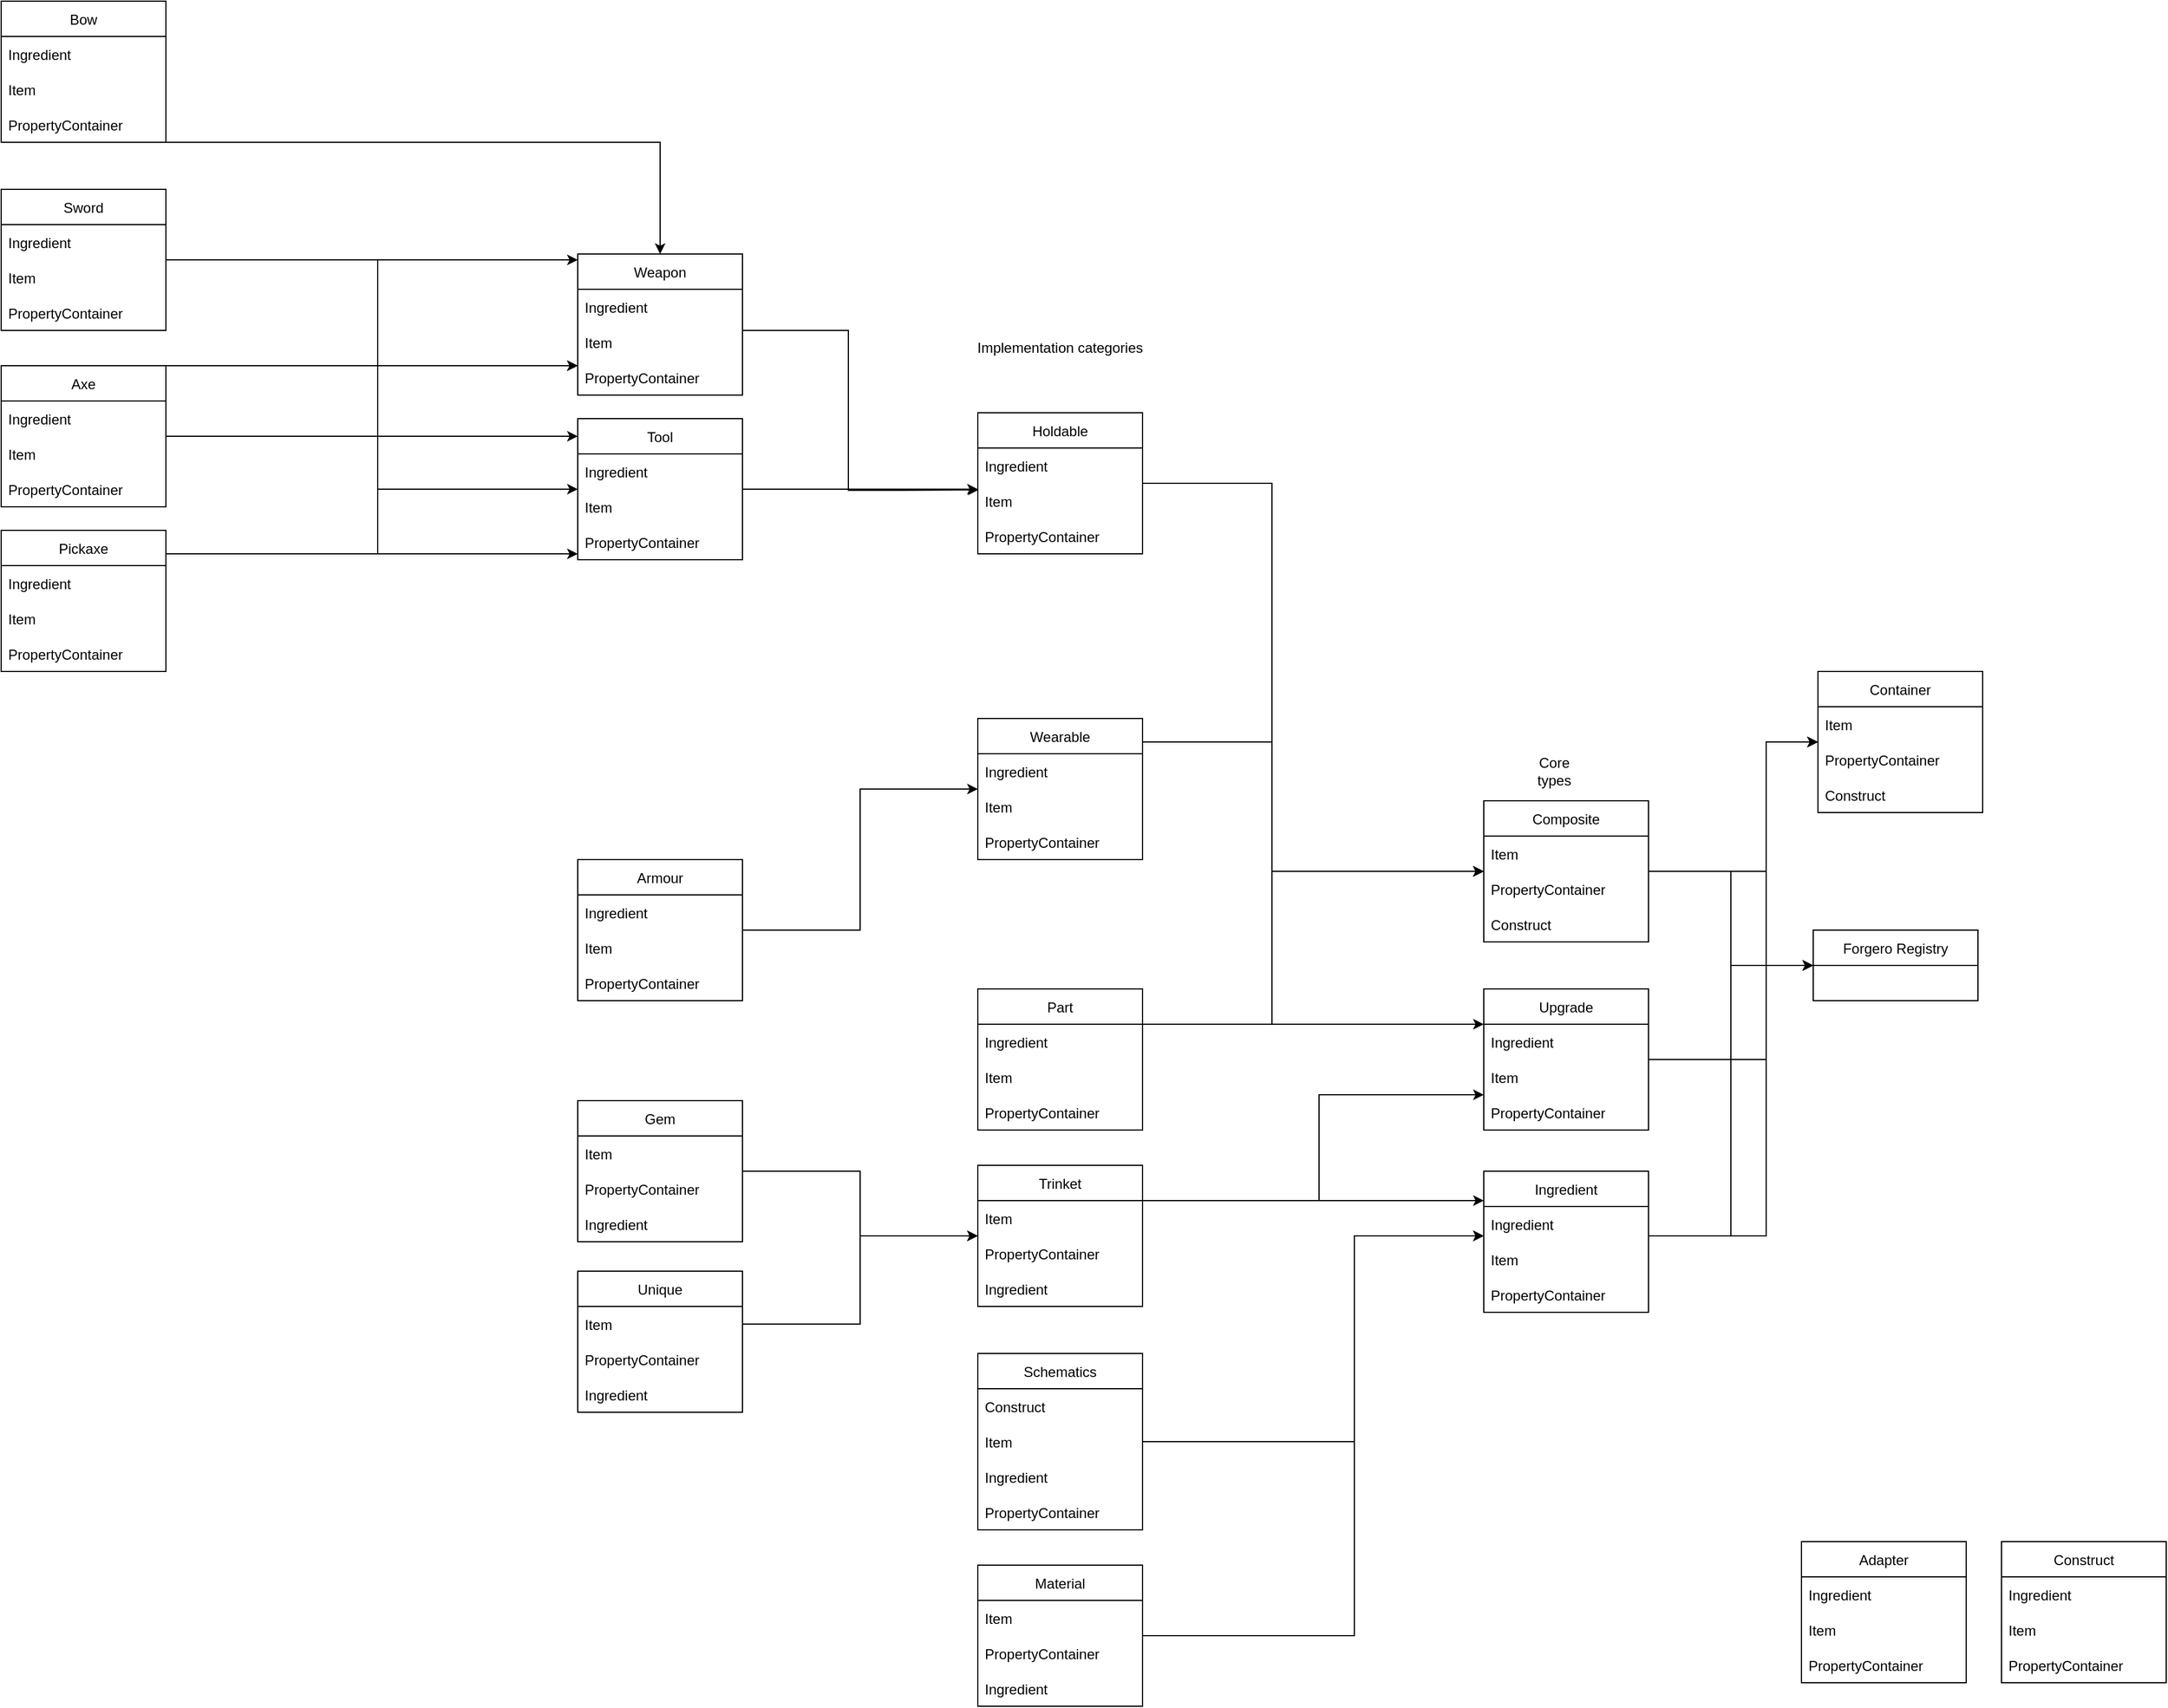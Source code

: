 <mxfile version="20.1.1" type="github">
  <diagram id="2mPX8l47d6hNkeJ0RFZP" name="Page-1">
    <mxGraphModel dx="4498" dy="2745" grid="1" gridSize="10" guides="1" tooltips="1" connect="1" arrows="1" fold="1" page="1" pageScale="1" pageWidth="827" pageHeight="1169" math="0" shadow="0">
      <root>
        <mxCell id="0" />
        <mxCell id="1" parent="0" />
        <mxCell id="HSVkpMsHJG1qh-er9L2Z-1" value="Forgero Registry" style="swimlane;fontStyle=0;childLayout=stackLayout;horizontal=1;startSize=30;horizontalStack=0;resizeParent=1;resizeParentMax=0;resizeLast=0;collapsible=1;marginBottom=0;" parent="1" vertex="1">
          <mxGeometry x="340" y="320" width="140" height="60" as="geometry" />
        </mxCell>
        <mxCell id="HSVkpMsHJG1qh-er9L2Z-4" value=" " style="text;strokeColor=none;fillColor=none;align=left;verticalAlign=middle;spacingLeft=4;spacingRight=4;overflow=hidden;points=[[0,0.5],[1,0.5]];portConstraint=eastwest;rotatable=0;" parent="HSVkpMsHJG1qh-er9L2Z-1" vertex="1">
          <mxGeometry y="30" width="140" height="30" as="geometry" />
        </mxCell>
        <mxCell id="HSVkpMsHJG1qh-er9L2Z-66" style="edgeStyle=orthogonalEdgeStyle;rounded=0;orthogonalLoop=1;jettySize=auto;html=1;" parent="1" source="HSVkpMsHJG1qh-er9L2Z-6" target="HSVkpMsHJG1qh-er9L2Z-31" edge="1">
          <mxGeometry relative="1" as="geometry">
            <Array as="points">
              <mxPoint x="-50" y="755" />
              <mxPoint x="-50" y="580" />
            </Array>
          </mxGeometry>
        </mxCell>
        <mxCell id="HSVkpMsHJG1qh-er9L2Z-6" value="Schematics" style="swimlane;fontStyle=0;childLayout=stackLayout;horizontal=1;startSize=30;horizontalStack=0;resizeParent=1;resizeParentMax=0;resizeLast=0;collapsible=1;marginBottom=0;" parent="1" vertex="1">
          <mxGeometry x="-370" y="680" width="140" height="150" as="geometry" />
        </mxCell>
        <mxCell id="HSVkpMsHJG1qh-er9L2Z-8" value="Construct" style="text;strokeColor=none;fillColor=none;align=left;verticalAlign=middle;spacingLeft=4;spacingRight=4;overflow=hidden;points=[[0,0.5],[1,0.5]];portConstraint=eastwest;rotatable=0;" parent="HSVkpMsHJG1qh-er9L2Z-6" vertex="1">
          <mxGeometry y="30" width="140" height="30" as="geometry" />
        </mxCell>
        <mxCell id="HSVkpMsHJG1qh-er9L2Z-9" value="Item" style="text;strokeColor=none;fillColor=none;align=left;verticalAlign=middle;spacingLeft=4;spacingRight=4;overflow=hidden;points=[[0,0.5],[1,0.5]];portConstraint=eastwest;rotatable=0;" parent="HSVkpMsHJG1qh-er9L2Z-6" vertex="1">
          <mxGeometry y="60" width="140" height="30" as="geometry" />
        </mxCell>
        <mxCell id="HSVkpMsHJG1qh-er9L2Z-7" value="Ingredient" style="text;strokeColor=none;fillColor=none;align=left;verticalAlign=middle;spacingLeft=4;spacingRight=4;overflow=hidden;points=[[0,0.5],[1,0.5]];portConstraint=eastwest;rotatable=0;" parent="HSVkpMsHJG1qh-er9L2Z-6" vertex="1">
          <mxGeometry y="90" width="140" height="30" as="geometry" />
        </mxCell>
        <mxCell id="HSVkpMsHJG1qh-er9L2Z-16" value="PropertyContainer" style="text;strokeColor=none;fillColor=none;align=left;verticalAlign=middle;spacingLeft=4;spacingRight=4;overflow=hidden;points=[[0,0.5],[1,0.5]];portConstraint=eastwest;rotatable=0;" parent="HSVkpMsHJG1qh-er9L2Z-6" vertex="1">
          <mxGeometry y="120" width="140" height="30" as="geometry" />
        </mxCell>
        <mxCell id="HSVkpMsHJG1qh-er9L2Z-62" style="edgeStyle=orthogonalEdgeStyle;rounded=0;orthogonalLoop=1;jettySize=auto;html=1;" parent="1" source="HSVkpMsHJG1qh-er9L2Z-10" target="HSVkpMsHJG1qh-er9L2Z-18" edge="1">
          <mxGeometry relative="1" as="geometry">
            <Array as="points">
              <mxPoint x="-120" y="400" />
              <mxPoint x="-120" y="270" />
            </Array>
          </mxGeometry>
        </mxCell>
        <mxCell id="HSVkpMsHJG1qh-er9L2Z-63" style="edgeStyle=orthogonalEdgeStyle;rounded=0;orthogonalLoop=1;jettySize=auto;html=1;" parent="1" source="HSVkpMsHJG1qh-er9L2Z-10" target="HSVkpMsHJG1qh-er9L2Z-27" edge="1">
          <mxGeometry relative="1" as="geometry">
            <Array as="points">
              <mxPoint x="-80" y="400" />
              <mxPoint x="-80" y="400" />
            </Array>
          </mxGeometry>
        </mxCell>
        <mxCell id="HSVkpMsHJG1qh-er9L2Z-10" value="Part" style="swimlane;fontStyle=0;childLayout=stackLayout;horizontal=1;startSize=30;horizontalStack=0;resizeParent=1;resizeParentMax=0;resizeLast=0;collapsible=1;marginBottom=0;" parent="1" vertex="1">
          <mxGeometry x="-370" y="370" width="140" height="120" as="geometry" />
        </mxCell>
        <mxCell id="HSVkpMsHJG1qh-er9L2Z-11" value="Ingredient" style="text;strokeColor=none;fillColor=none;align=left;verticalAlign=middle;spacingLeft=4;spacingRight=4;overflow=hidden;points=[[0,0.5],[1,0.5]];portConstraint=eastwest;rotatable=0;" parent="HSVkpMsHJG1qh-er9L2Z-10" vertex="1">
          <mxGeometry y="30" width="140" height="30" as="geometry" />
        </mxCell>
        <mxCell id="HSVkpMsHJG1qh-er9L2Z-13" value="Item" style="text;strokeColor=none;fillColor=none;align=left;verticalAlign=middle;spacingLeft=4;spacingRight=4;overflow=hidden;points=[[0,0.5],[1,0.5]];portConstraint=eastwest;rotatable=0;" parent="HSVkpMsHJG1qh-er9L2Z-10" vertex="1">
          <mxGeometry y="60" width="140" height="30" as="geometry" />
        </mxCell>
        <mxCell id="HSVkpMsHJG1qh-er9L2Z-17" value="PropertyContainer" style="text;strokeColor=none;fillColor=none;align=left;verticalAlign=middle;spacingLeft=4;spacingRight=4;overflow=hidden;points=[[0,0.5],[1,0.5]];portConstraint=eastwest;rotatable=0;" parent="HSVkpMsHJG1qh-er9L2Z-10" vertex="1">
          <mxGeometry y="90" width="140" height="30" as="geometry" />
        </mxCell>
        <mxCell id="HSVkpMsHJG1qh-er9L2Z-69" style="edgeStyle=orthogonalEdgeStyle;rounded=0;orthogonalLoop=1;jettySize=auto;html=1;" parent="1" source="HSVkpMsHJG1qh-er9L2Z-18" target="HSVkpMsHJG1qh-er9L2Z-1" edge="1">
          <mxGeometry relative="1" as="geometry" />
        </mxCell>
        <mxCell id="Z-13ZegetFom1G6xgaz--10" style="edgeStyle=orthogonalEdgeStyle;rounded=0;orthogonalLoop=1;jettySize=auto;html=1;" edge="1" parent="1" source="HSVkpMsHJG1qh-er9L2Z-18" target="Z-13ZegetFom1G6xgaz--1">
          <mxGeometry relative="1" as="geometry">
            <Array as="points">
              <mxPoint x="300" y="270" />
              <mxPoint x="300" y="160" />
            </Array>
          </mxGeometry>
        </mxCell>
        <mxCell id="HSVkpMsHJG1qh-er9L2Z-18" value="Composite" style="swimlane;fontStyle=0;childLayout=stackLayout;horizontal=1;startSize=30;horizontalStack=0;resizeParent=1;resizeParentMax=0;resizeLast=0;collapsible=1;marginBottom=0;" parent="1" vertex="1">
          <mxGeometry x="60" y="210" width="140" height="120" as="geometry" />
        </mxCell>
        <mxCell id="HSVkpMsHJG1qh-er9L2Z-20" value="Item" style="text;strokeColor=none;fillColor=none;align=left;verticalAlign=middle;spacingLeft=4;spacingRight=4;overflow=hidden;points=[[0,0.5],[1,0.5]];portConstraint=eastwest;rotatable=0;" parent="HSVkpMsHJG1qh-er9L2Z-18" vertex="1">
          <mxGeometry y="30" width="140" height="30" as="geometry" />
        </mxCell>
        <mxCell id="HSVkpMsHJG1qh-er9L2Z-21" value="PropertyContainer" style="text;strokeColor=none;fillColor=none;align=left;verticalAlign=middle;spacingLeft=4;spacingRight=4;overflow=hidden;points=[[0,0.5],[1,0.5]];portConstraint=eastwest;rotatable=0;" parent="HSVkpMsHJG1qh-er9L2Z-18" vertex="1">
          <mxGeometry y="60" width="140" height="30" as="geometry" />
        </mxCell>
        <mxCell id="HSVkpMsHJG1qh-er9L2Z-22" value="Construct" style="text;strokeColor=none;fillColor=none;align=left;verticalAlign=middle;spacingLeft=4;spacingRight=4;overflow=hidden;points=[[0,0.5],[1,0.5]];portConstraint=eastwest;rotatable=0;" parent="HSVkpMsHJG1qh-er9L2Z-18" vertex="1">
          <mxGeometry y="90" width="140" height="30" as="geometry" />
        </mxCell>
        <mxCell id="HSVkpMsHJG1qh-er9L2Z-67" style="edgeStyle=orthogonalEdgeStyle;rounded=0;orthogonalLoop=1;jettySize=auto;html=1;" parent="1" source="HSVkpMsHJG1qh-er9L2Z-23" target="HSVkpMsHJG1qh-er9L2Z-31" edge="1">
          <mxGeometry relative="1" as="geometry">
            <Array as="points">
              <mxPoint x="-50" y="920" />
              <mxPoint x="-50" y="580" />
            </Array>
          </mxGeometry>
        </mxCell>
        <mxCell id="HSVkpMsHJG1qh-er9L2Z-23" value="Material" style="swimlane;fontStyle=0;childLayout=stackLayout;horizontal=1;startSize=30;horizontalStack=0;resizeParent=1;resizeParentMax=0;resizeLast=0;collapsible=1;marginBottom=0;" parent="1" vertex="1">
          <mxGeometry x="-370" y="860" width="140" height="120" as="geometry" />
        </mxCell>
        <mxCell id="HSVkpMsHJG1qh-er9L2Z-24" value="Item" style="text;strokeColor=none;fillColor=none;align=left;verticalAlign=middle;spacingLeft=4;spacingRight=4;overflow=hidden;points=[[0,0.5],[1,0.5]];portConstraint=eastwest;rotatable=0;" parent="HSVkpMsHJG1qh-er9L2Z-23" vertex="1">
          <mxGeometry y="30" width="140" height="30" as="geometry" />
        </mxCell>
        <mxCell id="HSVkpMsHJG1qh-er9L2Z-25" value="PropertyContainer" style="text;strokeColor=none;fillColor=none;align=left;verticalAlign=middle;spacingLeft=4;spacingRight=4;overflow=hidden;points=[[0,0.5],[1,0.5]];portConstraint=eastwest;rotatable=0;" parent="HSVkpMsHJG1qh-er9L2Z-23" vertex="1">
          <mxGeometry y="60" width="140" height="30" as="geometry" />
        </mxCell>
        <mxCell id="HSVkpMsHJG1qh-er9L2Z-26" value="Ingredient" style="text;strokeColor=none;fillColor=none;align=left;verticalAlign=middle;spacingLeft=4;spacingRight=4;overflow=hidden;points=[[0,0.5],[1,0.5]];portConstraint=eastwest;rotatable=0;" parent="HSVkpMsHJG1qh-er9L2Z-23" vertex="1">
          <mxGeometry y="90" width="140" height="30" as="geometry" />
        </mxCell>
        <mxCell id="HSVkpMsHJG1qh-er9L2Z-70" style="edgeStyle=orthogonalEdgeStyle;rounded=0;orthogonalLoop=1;jettySize=auto;html=1;" parent="1" source="HSVkpMsHJG1qh-er9L2Z-27" target="HSVkpMsHJG1qh-er9L2Z-1" edge="1">
          <mxGeometry relative="1" as="geometry" />
        </mxCell>
        <mxCell id="Z-13ZegetFom1G6xgaz--9" style="edgeStyle=orthogonalEdgeStyle;rounded=0;orthogonalLoop=1;jettySize=auto;html=1;" edge="1" parent="1" source="HSVkpMsHJG1qh-er9L2Z-27" target="Z-13ZegetFom1G6xgaz--1">
          <mxGeometry relative="1" as="geometry">
            <Array as="points">
              <mxPoint x="300" y="430" />
              <mxPoint x="300" y="160" />
            </Array>
          </mxGeometry>
        </mxCell>
        <mxCell id="HSVkpMsHJG1qh-er9L2Z-27" value="Upgrade" style="swimlane;fontStyle=0;childLayout=stackLayout;horizontal=1;startSize=30;horizontalStack=0;resizeParent=1;resizeParentMax=0;resizeLast=0;collapsible=1;marginBottom=0;" parent="1" vertex="1">
          <mxGeometry x="60" y="370" width="140" height="120" as="geometry" />
        </mxCell>
        <mxCell id="HSVkpMsHJG1qh-er9L2Z-28" value="Ingredient" style="text;strokeColor=none;fillColor=none;align=left;verticalAlign=middle;spacingLeft=4;spacingRight=4;overflow=hidden;points=[[0,0.5],[1,0.5]];portConstraint=eastwest;rotatable=0;" parent="HSVkpMsHJG1qh-er9L2Z-27" vertex="1">
          <mxGeometry y="30" width="140" height="30" as="geometry" />
        </mxCell>
        <mxCell id="HSVkpMsHJG1qh-er9L2Z-29" value="Item" style="text;strokeColor=none;fillColor=none;align=left;verticalAlign=middle;spacingLeft=4;spacingRight=4;overflow=hidden;points=[[0,0.5],[1,0.5]];portConstraint=eastwest;rotatable=0;" parent="HSVkpMsHJG1qh-er9L2Z-27" vertex="1">
          <mxGeometry y="60" width="140" height="30" as="geometry" />
        </mxCell>
        <mxCell id="HSVkpMsHJG1qh-er9L2Z-30" value="PropertyContainer" style="text;strokeColor=none;fillColor=none;align=left;verticalAlign=middle;spacingLeft=4;spacingRight=4;overflow=hidden;points=[[0,0.5],[1,0.5]];portConstraint=eastwest;rotatable=0;" parent="HSVkpMsHJG1qh-er9L2Z-27" vertex="1">
          <mxGeometry y="90" width="140" height="30" as="geometry" />
        </mxCell>
        <mxCell id="HSVkpMsHJG1qh-er9L2Z-71" style="edgeStyle=orthogonalEdgeStyle;rounded=0;orthogonalLoop=1;jettySize=auto;html=1;" parent="1" source="HSVkpMsHJG1qh-er9L2Z-31" target="HSVkpMsHJG1qh-er9L2Z-1" edge="1">
          <mxGeometry relative="1" as="geometry">
            <Array as="points">
              <mxPoint x="270" y="580" />
              <mxPoint x="270" y="350" />
            </Array>
          </mxGeometry>
        </mxCell>
        <mxCell id="Z-13ZegetFom1G6xgaz--11" style="edgeStyle=orthogonalEdgeStyle;rounded=0;orthogonalLoop=1;jettySize=auto;html=1;" edge="1" parent="1" source="HSVkpMsHJG1qh-er9L2Z-31" target="Z-13ZegetFom1G6xgaz--1">
          <mxGeometry relative="1" as="geometry">
            <Array as="points">
              <mxPoint x="300" y="580" />
              <mxPoint x="300" y="160" />
            </Array>
          </mxGeometry>
        </mxCell>
        <mxCell id="HSVkpMsHJG1qh-er9L2Z-31" value="Ingredient" style="swimlane;fontStyle=0;childLayout=stackLayout;horizontal=1;startSize=30;horizontalStack=0;resizeParent=1;resizeParentMax=0;resizeLast=0;collapsible=1;marginBottom=0;" parent="1" vertex="1">
          <mxGeometry x="60" y="525" width="140" height="120" as="geometry" />
        </mxCell>
        <mxCell id="HSVkpMsHJG1qh-er9L2Z-32" value="Ingredient" style="text;strokeColor=none;fillColor=none;align=left;verticalAlign=middle;spacingLeft=4;spacingRight=4;overflow=hidden;points=[[0,0.5],[1,0.5]];portConstraint=eastwest;rotatable=0;" parent="HSVkpMsHJG1qh-er9L2Z-31" vertex="1">
          <mxGeometry y="30" width="140" height="30" as="geometry" />
        </mxCell>
        <mxCell id="HSVkpMsHJG1qh-er9L2Z-33" value="Item" style="text;strokeColor=none;fillColor=none;align=left;verticalAlign=middle;spacingLeft=4;spacingRight=4;overflow=hidden;points=[[0,0.5],[1,0.5]];portConstraint=eastwest;rotatable=0;" parent="HSVkpMsHJG1qh-er9L2Z-31" vertex="1">
          <mxGeometry y="60" width="140" height="30" as="geometry" />
        </mxCell>
        <mxCell id="HSVkpMsHJG1qh-er9L2Z-34" value="PropertyContainer" style="text;strokeColor=none;fillColor=none;align=left;verticalAlign=middle;spacingLeft=4;spacingRight=4;overflow=hidden;points=[[0,0.5],[1,0.5]];portConstraint=eastwest;rotatable=0;" parent="HSVkpMsHJG1qh-er9L2Z-31" vertex="1">
          <mxGeometry y="90" width="140" height="30" as="geometry" />
        </mxCell>
        <mxCell id="HSVkpMsHJG1qh-er9L2Z-64" style="edgeStyle=orthogonalEdgeStyle;rounded=0;orthogonalLoop=1;jettySize=auto;html=1;" parent="1" source="HSVkpMsHJG1qh-er9L2Z-35" target="HSVkpMsHJG1qh-er9L2Z-27" edge="1">
          <mxGeometry relative="1" as="geometry">
            <Array as="points">
              <mxPoint x="-80" y="550" />
              <mxPoint x="-80" y="460" />
            </Array>
          </mxGeometry>
        </mxCell>
        <mxCell id="HSVkpMsHJG1qh-er9L2Z-35" value="Trinket" style="swimlane;fontStyle=0;childLayout=stackLayout;horizontal=1;startSize=30;horizontalStack=0;resizeParent=1;resizeParentMax=0;resizeLast=0;collapsible=1;marginBottom=0;" parent="1" vertex="1">
          <mxGeometry x="-370" y="520" width="140" height="120" as="geometry" />
        </mxCell>
        <mxCell id="HSVkpMsHJG1qh-er9L2Z-36" value="Item" style="text;strokeColor=none;fillColor=none;align=left;verticalAlign=middle;spacingLeft=4;spacingRight=4;overflow=hidden;points=[[0,0.5],[1,0.5]];portConstraint=eastwest;rotatable=0;" parent="HSVkpMsHJG1qh-er9L2Z-35" vertex="1">
          <mxGeometry y="30" width="140" height="30" as="geometry" />
        </mxCell>
        <mxCell id="HSVkpMsHJG1qh-er9L2Z-37" value="PropertyContainer" style="text;strokeColor=none;fillColor=none;align=left;verticalAlign=middle;spacingLeft=4;spacingRight=4;overflow=hidden;points=[[0,0.5],[1,0.5]];portConstraint=eastwest;rotatable=0;" parent="HSVkpMsHJG1qh-er9L2Z-35" vertex="1">
          <mxGeometry y="60" width="140" height="30" as="geometry" />
        </mxCell>
        <mxCell id="HSVkpMsHJG1qh-er9L2Z-38" value="Ingredient" style="text;strokeColor=none;fillColor=none;align=left;verticalAlign=middle;spacingLeft=4;spacingRight=4;overflow=hidden;points=[[0,0.5],[1,0.5]];portConstraint=eastwest;rotatable=0;" parent="HSVkpMsHJG1qh-er9L2Z-35" vertex="1">
          <mxGeometry y="90" width="140" height="30" as="geometry" />
        </mxCell>
        <mxCell id="HSVkpMsHJG1qh-er9L2Z-68" style="edgeStyle=orthogonalEdgeStyle;rounded=0;orthogonalLoop=1;jettySize=auto;html=1;" parent="1" source="HSVkpMsHJG1qh-er9L2Z-39" target="HSVkpMsHJG1qh-er9L2Z-35" edge="1">
          <mxGeometry relative="1" as="geometry" />
        </mxCell>
        <mxCell id="HSVkpMsHJG1qh-er9L2Z-39" value="Gem" style="swimlane;fontStyle=0;childLayout=stackLayout;horizontal=1;startSize=30;horizontalStack=0;resizeParent=1;resizeParentMax=0;resizeLast=0;collapsible=1;marginBottom=0;" parent="1" vertex="1">
          <mxGeometry x="-710" y="465" width="140" height="120" as="geometry" />
        </mxCell>
        <mxCell id="HSVkpMsHJG1qh-er9L2Z-40" value="Item" style="text;strokeColor=none;fillColor=none;align=left;verticalAlign=middle;spacingLeft=4;spacingRight=4;overflow=hidden;points=[[0,0.5],[1,0.5]];portConstraint=eastwest;rotatable=0;" parent="HSVkpMsHJG1qh-er9L2Z-39" vertex="1">
          <mxGeometry y="30" width="140" height="30" as="geometry" />
        </mxCell>
        <mxCell id="HSVkpMsHJG1qh-er9L2Z-41" value="PropertyContainer" style="text;strokeColor=none;fillColor=none;align=left;verticalAlign=middle;spacingLeft=4;spacingRight=4;overflow=hidden;points=[[0,0.5],[1,0.5]];portConstraint=eastwest;rotatable=0;" parent="HSVkpMsHJG1qh-er9L2Z-39" vertex="1">
          <mxGeometry y="60" width="140" height="30" as="geometry" />
        </mxCell>
        <mxCell id="HSVkpMsHJG1qh-er9L2Z-42" value="Ingredient" style="text;strokeColor=none;fillColor=none;align=left;verticalAlign=middle;spacingLeft=4;spacingRight=4;overflow=hidden;points=[[0,0.5],[1,0.5]];portConstraint=eastwest;rotatable=0;" parent="HSVkpMsHJG1qh-er9L2Z-39" vertex="1">
          <mxGeometry y="90" width="140" height="30" as="geometry" />
        </mxCell>
        <mxCell id="Z-13ZegetFom1G6xgaz--22" style="edgeStyle=orthogonalEdgeStyle;rounded=0;orthogonalLoop=1;jettySize=auto;html=1;entryX=0.005;entryY=0.186;entryDx=0;entryDy=0;entryPerimeter=0;" edge="1" parent="1" source="HSVkpMsHJG1qh-er9L2Z-43" target="Z-13ZegetFom1G6xgaz--18">
          <mxGeometry relative="1" as="geometry">
            <Array as="points">
              <mxPoint x="-480" y="-190" />
              <mxPoint x="-480" y="-54" />
              <mxPoint x="-450" y="-54" />
            </Array>
          </mxGeometry>
        </mxCell>
        <mxCell id="HSVkpMsHJG1qh-er9L2Z-43" value="Weapon" style="swimlane;fontStyle=0;childLayout=stackLayout;horizontal=1;startSize=30;horizontalStack=0;resizeParent=1;resizeParentMax=0;resizeLast=0;collapsible=1;marginBottom=0;" parent="1" vertex="1">
          <mxGeometry x="-710" y="-255" width="140" height="120" as="geometry" />
        </mxCell>
        <mxCell id="HSVkpMsHJG1qh-er9L2Z-44" value="Ingredient" style="text;strokeColor=none;fillColor=none;align=left;verticalAlign=middle;spacingLeft=4;spacingRight=4;overflow=hidden;points=[[0,0.5],[1,0.5]];portConstraint=eastwest;rotatable=0;" parent="HSVkpMsHJG1qh-er9L2Z-43" vertex="1">
          <mxGeometry y="30" width="140" height="30" as="geometry" />
        </mxCell>
        <mxCell id="HSVkpMsHJG1qh-er9L2Z-45" value="Item" style="text;strokeColor=none;fillColor=none;align=left;verticalAlign=middle;spacingLeft=4;spacingRight=4;overflow=hidden;points=[[0,0.5],[1,0.5]];portConstraint=eastwest;rotatable=0;" parent="HSVkpMsHJG1qh-er9L2Z-43" vertex="1">
          <mxGeometry y="60" width="140" height="30" as="geometry" />
        </mxCell>
        <mxCell id="HSVkpMsHJG1qh-er9L2Z-46" value="PropertyContainer" style="text;strokeColor=none;fillColor=none;align=left;verticalAlign=middle;spacingLeft=4;spacingRight=4;overflow=hidden;points=[[0,0.5],[1,0.5]];portConstraint=eastwest;rotatable=0;" parent="HSVkpMsHJG1qh-er9L2Z-43" vertex="1">
          <mxGeometry y="90" width="140" height="30" as="geometry" />
        </mxCell>
        <mxCell id="Z-13ZegetFom1G6xgaz--21" style="edgeStyle=orthogonalEdgeStyle;rounded=0;orthogonalLoop=1;jettySize=auto;html=1;" edge="1" parent="1" source="HSVkpMsHJG1qh-er9L2Z-47" target="Z-13ZegetFom1G6xgaz--16">
          <mxGeometry relative="1" as="geometry">
            <Array as="points">
              <mxPoint x="-410" y="-55" />
              <mxPoint x="-410" y="-55" />
            </Array>
          </mxGeometry>
        </mxCell>
        <mxCell id="HSVkpMsHJG1qh-er9L2Z-47" value="Tool" style="swimlane;fontStyle=0;childLayout=stackLayout;horizontal=1;startSize=30;horizontalStack=0;resizeParent=1;resizeParentMax=0;resizeLast=0;collapsible=1;marginBottom=0;" parent="1" vertex="1">
          <mxGeometry x="-710" y="-115" width="140" height="120" as="geometry" />
        </mxCell>
        <mxCell id="HSVkpMsHJG1qh-er9L2Z-48" value="Ingredient" style="text;strokeColor=none;fillColor=none;align=left;verticalAlign=middle;spacingLeft=4;spacingRight=4;overflow=hidden;points=[[0,0.5],[1,0.5]];portConstraint=eastwest;rotatable=0;" parent="HSVkpMsHJG1qh-er9L2Z-47" vertex="1">
          <mxGeometry y="30" width="140" height="30" as="geometry" />
        </mxCell>
        <mxCell id="HSVkpMsHJG1qh-er9L2Z-49" value="Item" style="text;strokeColor=none;fillColor=none;align=left;verticalAlign=middle;spacingLeft=4;spacingRight=4;overflow=hidden;points=[[0,0.5],[1,0.5]];portConstraint=eastwest;rotatable=0;" parent="HSVkpMsHJG1qh-er9L2Z-47" vertex="1">
          <mxGeometry y="60" width="140" height="30" as="geometry" />
        </mxCell>
        <mxCell id="HSVkpMsHJG1qh-er9L2Z-50" value="PropertyContainer" style="text;strokeColor=none;fillColor=none;align=left;verticalAlign=middle;spacingLeft=4;spacingRight=4;overflow=hidden;points=[[0,0.5],[1,0.5]];portConstraint=eastwest;rotatable=0;" parent="HSVkpMsHJG1qh-er9L2Z-47" vertex="1">
          <mxGeometry y="90" width="140" height="30" as="geometry" />
        </mxCell>
        <mxCell id="HSVkpMsHJG1qh-er9L2Z-60" style="edgeStyle=orthogonalEdgeStyle;rounded=0;orthogonalLoop=1;jettySize=auto;html=1;" parent="1" source="HSVkpMsHJG1qh-er9L2Z-51" target="HSVkpMsHJG1qh-er9L2Z-18" edge="1">
          <mxGeometry relative="1" as="geometry">
            <Array as="points">
              <mxPoint x="-120" y="160" />
              <mxPoint x="-120" y="270" />
            </Array>
          </mxGeometry>
        </mxCell>
        <mxCell id="HSVkpMsHJG1qh-er9L2Z-51" value="Wearable" style="swimlane;fontStyle=0;childLayout=stackLayout;horizontal=1;startSize=30;horizontalStack=0;resizeParent=1;resizeParentMax=0;resizeLast=0;collapsible=1;marginBottom=0;" parent="1" vertex="1">
          <mxGeometry x="-370" y="140" width="140" height="120" as="geometry" />
        </mxCell>
        <mxCell id="HSVkpMsHJG1qh-er9L2Z-52" value="Ingredient" style="text;strokeColor=none;fillColor=none;align=left;verticalAlign=middle;spacingLeft=4;spacingRight=4;overflow=hidden;points=[[0,0.5],[1,0.5]];portConstraint=eastwest;rotatable=0;" parent="HSVkpMsHJG1qh-er9L2Z-51" vertex="1">
          <mxGeometry y="30" width="140" height="30" as="geometry" />
        </mxCell>
        <mxCell id="HSVkpMsHJG1qh-er9L2Z-53" value="Item" style="text;strokeColor=none;fillColor=none;align=left;verticalAlign=middle;spacingLeft=4;spacingRight=4;overflow=hidden;points=[[0,0.5],[1,0.5]];portConstraint=eastwest;rotatable=0;" parent="HSVkpMsHJG1qh-er9L2Z-51" vertex="1">
          <mxGeometry y="60" width="140" height="30" as="geometry" />
        </mxCell>
        <mxCell id="HSVkpMsHJG1qh-er9L2Z-54" value="PropertyContainer" style="text;strokeColor=none;fillColor=none;align=left;verticalAlign=middle;spacingLeft=4;spacingRight=4;overflow=hidden;points=[[0,0.5],[1,0.5]];portConstraint=eastwest;rotatable=0;" parent="HSVkpMsHJG1qh-er9L2Z-51" vertex="1">
          <mxGeometry y="90" width="140" height="30" as="geometry" />
        </mxCell>
        <mxCell id="HSVkpMsHJG1qh-er9L2Z-61" style="edgeStyle=orthogonalEdgeStyle;rounded=0;orthogonalLoop=1;jettySize=auto;html=1;" parent="1" source="HSVkpMsHJG1qh-er9L2Z-55" target="HSVkpMsHJG1qh-er9L2Z-51" edge="1">
          <mxGeometry relative="1" as="geometry" />
        </mxCell>
        <mxCell id="HSVkpMsHJG1qh-er9L2Z-55" value="Armour" style="swimlane;fontStyle=0;childLayout=stackLayout;horizontal=1;startSize=30;horizontalStack=0;resizeParent=1;resizeParentMax=0;resizeLast=0;collapsible=1;marginBottom=0;" parent="1" vertex="1">
          <mxGeometry x="-710" y="260" width="140" height="120" as="geometry" />
        </mxCell>
        <mxCell id="HSVkpMsHJG1qh-er9L2Z-56" value="Ingredient" style="text;strokeColor=none;fillColor=none;align=left;verticalAlign=middle;spacingLeft=4;spacingRight=4;overflow=hidden;points=[[0,0.5],[1,0.5]];portConstraint=eastwest;rotatable=0;" parent="HSVkpMsHJG1qh-er9L2Z-55" vertex="1">
          <mxGeometry y="30" width="140" height="30" as="geometry" />
        </mxCell>
        <mxCell id="HSVkpMsHJG1qh-er9L2Z-57" value="Item" style="text;strokeColor=none;fillColor=none;align=left;verticalAlign=middle;spacingLeft=4;spacingRight=4;overflow=hidden;points=[[0,0.5],[1,0.5]];portConstraint=eastwest;rotatable=0;" parent="HSVkpMsHJG1qh-er9L2Z-55" vertex="1">
          <mxGeometry y="60" width="140" height="30" as="geometry" />
        </mxCell>
        <mxCell id="HSVkpMsHJG1qh-er9L2Z-58" value="PropertyContainer" style="text;strokeColor=none;fillColor=none;align=left;verticalAlign=middle;spacingLeft=4;spacingRight=4;overflow=hidden;points=[[0,0.5],[1,0.5]];portConstraint=eastwest;rotatable=0;" parent="HSVkpMsHJG1qh-er9L2Z-55" vertex="1">
          <mxGeometry y="90" width="140" height="30" as="geometry" />
        </mxCell>
        <mxCell id="HSVkpMsHJG1qh-er9L2Z-59" value="Core types" style="text;html=1;strokeColor=none;fillColor=none;align=center;verticalAlign=middle;whiteSpace=wrap;rounded=0;" parent="1" vertex="1">
          <mxGeometry x="90" y="170" width="60" height="30" as="geometry" />
        </mxCell>
        <mxCell id="HSVkpMsHJG1qh-er9L2Z-65" style="edgeStyle=orthogonalEdgeStyle;rounded=0;orthogonalLoop=1;jettySize=auto;html=1;" parent="1" source="HSVkpMsHJG1qh-er9L2Z-37" target="HSVkpMsHJG1qh-er9L2Z-31" edge="1">
          <mxGeometry relative="1" as="geometry">
            <Array as="points">
              <mxPoint x="-230" y="550" />
            </Array>
          </mxGeometry>
        </mxCell>
        <mxCell id="HSVkpMsHJG1qh-er9L2Z-72" value="Adapter" style="swimlane;fontStyle=0;childLayout=stackLayout;horizontal=1;startSize=30;horizontalStack=0;resizeParent=1;resizeParentMax=0;resizeLast=0;collapsible=1;marginBottom=0;" parent="1" vertex="1">
          <mxGeometry x="330" y="840" width="140" height="120" as="geometry" />
        </mxCell>
        <mxCell id="HSVkpMsHJG1qh-er9L2Z-73" value="Ingredient" style="text;strokeColor=none;fillColor=none;align=left;verticalAlign=middle;spacingLeft=4;spacingRight=4;overflow=hidden;points=[[0,0.5],[1,0.5]];portConstraint=eastwest;rotatable=0;" parent="HSVkpMsHJG1qh-er9L2Z-72" vertex="1">
          <mxGeometry y="30" width="140" height="30" as="geometry" />
        </mxCell>
        <mxCell id="HSVkpMsHJG1qh-er9L2Z-74" value="Item" style="text;strokeColor=none;fillColor=none;align=left;verticalAlign=middle;spacingLeft=4;spacingRight=4;overflow=hidden;points=[[0,0.5],[1,0.5]];portConstraint=eastwest;rotatable=0;" parent="HSVkpMsHJG1qh-er9L2Z-72" vertex="1">
          <mxGeometry y="60" width="140" height="30" as="geometry" />
        </mxCell>
        <mxCell id="HSVkpMsHJG1qh-er9L2Z-75" value="PropertyContainer" style="text;strokeColor=none;fillColor=none;align=left;verticalAlign=middle;spacingLeft=4;spacingRight=4;overflow=hidden;points=[[0,0.5],[1,0.5]];portConstraint=eastwest;rotatable=0;" parent="HSVkpMsHJG1qh-er9L2Z-72" vertex="1">
          <mxGeometry y="90" width="140" height="30" as="geometry" />
        </mxCell>
        <mxCell id="HSVkpMsHJG1qh-er9L2Z-77" value="Unique" style="swimlane;fontStyle=0;childLayout=stackLayout;horizontal=1;startSize=30;horizontalStack=0;resizeParent=1;resizeParentMax=0;resizeLast=0;collapsible=1;marginBottom=0;" parent="1" vertex="1">
          <mxGeometry x="-710" y="610" width="140" height="120" as="geometry" />
        </mxCell>
        <mxCell id="HSVkpMsHJG1qh-er9L2Z-78" value="Item" style="text;strokeColor=none;fillColor=none;align=left;verticalAlign=middle;spacingLeft=4;spacingRight=4;overflow=hidden;points=[[0,0.5],[1,0.5]];portConstraint=eastwest;rotatable=0;" parent="HSVkpMsHJG1qh-er9L2Z-77" vertex="1">
          <mxGeometry y="30" width="140" height="30" as="geometry" />
        </mxCell>
        <mxCell id="HSVkpMsHJG1qh-er9L2Z-79" value="PropertyContainer" style="text;strokeColor=none;fillColor=none;align=left;verticalAlign=middle;spacingLeft=4;spacingRight=4;overflow=hidden;points=[[0,0.5],[1,0.5]];portConstraint=eastwest;rotatable=0;" parent="HSVkpMsHJG1qh-er9L2Z-77" vertex="1">
          <mxGeometry y="60" width="140" height="30" as="geometry" />
        </mxCell>
        <mxCell id="HSVkpMsHJG1qh-er9L2Z-80" value="Ingredient" style="text;strokeColor=none;fillColor=none;align=left;verticalAlign=middle;spacingLeft=4;spacingRight=4;overflow=hidden;points=[[0,0.5],[1,0.5]];portConstraint=eastwest;rotatable=0;" parent="HSVkpMsHJG1qh-er9L2Z-77" vertex="1">
          <mxGeometry y="90" width="140" height="30" as="geometry" />
        </mxCell>
        <mxCell id="HSVkpMsHJG1qh-er9L2Z-81" style="edgeStyle=orthogonalEdgeStyle;rounded=0;orthogonalLoop=1;jettySize=auto;html=1;" parent="1" source="HSVkpMsHJG1qh-er9L2Z-78" target="HSVkpMsHJG1qh-er9L2Z-35" edge="1">
          <mxGeometry relative="1" as="geometry" />
        </mxCell>
        <mxCell id="HSVkpMsHJG1qh-er9L2Z-98" style="edgeStyle=orthogonalEdgeStyle;rounded=0;orthogonalLoop=1;jettySize=auto;html=1;" parent="1" source="HSVkpMsHJG1qh-er9L2Z-82" target="HSVkpMsHJG1qh-er9L2Z-43" edge="1">
          <mxGeometry relative="1" as="geometry">
            <Array as="points">
              <mxPoint x="-640" y="-350" />
            </Array>
          </mxGeometry>
        </mxCell>
        <mxCell id="HSVkpMsHJG1qh-er9L2Z-82" value="Bow" style="swimlane;fontStyle=0;childLayout=stackLayout;horizontal=1;startSize=30;horizontalStack=0;resizeParent=1;resizeParentMax=0;resizeLast=0;collapsible=1;marginBottom=0;" parent="1" vertex="1">
          <mxGeometry x="-1200" y="-470" width="140" height="120" as="geometry" />
        </mxCell>
        <mxCell id="HSVkpMsHJG1qh-er9L2Z-83" value="Ingredient" style="text;strokeColor=none;fillColor=none;align=left;verticalAlign=middle;spacingLeft=4;spacingRight=4;overflow=hidden;points=[[0,0.5],[1,0.5]];portConstraint=eastwest;rotatable=0;" parent="HSVkpMsHJG1qh-er9L2Z-82" vertex="1">
          <mxGeometry y="30" width="140" height="30" as="geometry" />
        </mxCell>
        <mxCell id="HSVkpMsHJG1qh-er9L2Z-84" value="Item" style="text;strokeColor=none;fillColor=none;align=left;verticalAlign=middle;spacingLeft=4;spacingRight=4;overflow=hidden;points=[[0,0.5],[1,0.5]];portConstraint=eastwest;rotatable=0;" parent="HSVkpMsHJG1qh-er9L2Z-82" vertex="1">
          <mxGeometry y="60" width="140" height="30" as="geometry" />
        </mxCell>
        <mxCell id="HSVkpMsHJG1qh-er9L2Z-85" value="PropertyContainer" style="text;strokeColor=none;fillColor=none;align=left;verticalAlign=middle;spacingLeft=4;spacingRight=4;overflow=hidden;points=[[0,0.5],[1,0.5]];portConstraint=eastwest;rotatable=0;" parent="HSVkpMsHJG1qh-er9L2Z-82" vertex="1">
          <mxGeometry y="90" width="140" height="30" as="geometry" />
        </mxCell>
        <mxCell id="HSVkpMsHJG1qh-er9L2Z-99" style="edgeStyle=orthogonalEdgeStyle;rounded=0;orthogonalLoop=1;jettySize=auto;html=1;" parent="1" source="HSVkpMsHJG1qh-er9L2Z-86" target="HSVkpMsHJG1qh-er9L2Z-43" edge="1">
          <mxGeometry relative="1" as="geometry">
            <Array as="points">
              <mxPoint x="-800" y="-250" />
              <mxPoint x="-800" y="-250" />
            </Array>
          </mxGeometry>
        </mxCell>
        <mxCell id="HSVkpMsHJG1qh-er9L2Z-103" style="edgeStyle=orthogonalEdgeStyle;rounded=0;orthogonalLoop=1;jettySize=auto;html=1;" parent="1" source="HSVkpMsHJG1qh-er9L2Z-86" target="HSVkpMsHJG1qh-er9L2Z-47" edge="1">
          <mxGeometry relative="1" as="geometry">
            <Array as="points">
              <mxPoint x="-880" y="-250" />
              <mxPoint x="-880" y="-55" />
            </Array>
          </mxGeometry>
        </mxCell>
        <mxCell id="HSVkpMsHJG1qh-er9L2Z-86" value="Sword" style="swimlane;fontStyle=0;childLayout=stackLayout;horizontal=1;startSize=30;horizontalStack=0;resizeParent=1;resizeParentMax=0;resizeLast=0;collapsible=1;marginBottom=0;" parent="1" vertex="1">
          <mxGeometry x="-1200" y="-310" width="140" height="120" as="geometry" />
        </mxCell>
        <mxCell id="HSVkpMsHJG1qh-er9L2Z-87" value="Ingredient" style="text;strokeColor=none;fillColor=none;align=left;verticalAlign=middle;spacingLeft=4;spacingRight=4;overflow=hidden;points=[[0,0.5],[1,0.5]];portConstraint=eastwest;rotatable=0;" parent="HSVkpMsHJG1qh-er9L2Z-86" vertex="1">
          <mxGeometry y="30" width="140" height="30" as="geometry" />
        </mxCell>
        <mxCell id="HSVkpMsHJG1qh-er9L2Z-88" value="Item" style="text;strokeColor=none;fillColor=none;align=left;verticalAlign=middle;spacingLeft=4;spacingRight=4;overflow=hidden;points=[[0,0.5],[1,0.5]];portConstraint=eastwest;rotatable=0;" parent="HSVkpMsHJG1qh-er9L2Z-86" vertex="1">
          <mxGeometry y="60" width="140" height="30" as="geometry" />
        </mxCell>
        <mxCell id="HSVkpMsHJG1qh-er9L2Z-89" value="PropertyContainer" style="text;strokeColor=none;fillColor=none;align=left;verticalAlign=middle;spacingLeft=4;spacingRight=4;overflow=hidden;points=[[0,0.5],[1,0.5]];portConstraint=eastwest;rotatable=0;" parent="HSVkpMsHJG1qh-er9L2Z-86" vertex="1">
          <mxGeometry y="90" width="140" height="30" as="geometry" />
        </mxCell>
        <mxCell id="HSVkpMsHJG1qh-er9L2Z-100" style="edgeStyle=orthogonalEdgeStyle;rounded=0;orthogonalLoop=1;jettySize=auto;html=1;" parent="1" source="HSVkpMsHJG1qh-er9L2Z-90" target="HSVkpMsHJG1qh-er9L2Z-43" edge="1">
          <mxGeometry relative="1" as="geometry">
            <Array as="points">
              <mxPoint x="-780" y="-160" />
              <mxPoint x="-780" y="-160" />
            </Array>
          </mxGeometry>
        </mxCell>
        <mxCell id="HSVkpMsHJG1qh-er9L2Z-104" style="edgeStyle=orthogonalEdgeStyle;rounded=0;orthogonalLoop=1;jettySize=auto;html=1;" parent="1" source="HSVkpMsHJG1qh-er9L2Z-90" target="HSVkpMsHJG1qh-er9L2Z-47" edge="1">
          <mxGeometry relative="1" as="geometry">
            <Array as="points">
              <mxPoint x="-800" y="-100" />
              <mxPoint x="-800" y="-100" />
            </Array>
          </mxGeometry>
        </mxCell>
        <mxCell id="HSVkpMsHJG1qh-er9L2Z-90" value="Axe" style="swimlane;fontStyle=0;childLayout=stackLayout;horizontal=1;startSize=30;horizontalStack=0;resizeParent=1;resizeParentMax=0;resizeLast=0;collapsible=1;marginBottom=0;" parent="1" vertex="1">
          <mxGeometry x="-1200" y="-160" width="140" height="120" as="geometry" />
        </mxCell>
        <mxCell id="HSVkpMsHJG1qh-er9L2Z-91" value="Ingredient" style="text;strokeColor=none;fillColor=none;align=left;verticalAlign=middle;spacingLeft=4;spacingRight=4;overflow=hidden;points=[[0,0.5],[1,0.5]];portConstraint=eastwest;rotatable=0;" parent="HSVkpMsHJG1qh-er9L2Z-90" vertex="1">
          <mxGeometry y="30" width="140" height="30" as="geometry" />
        </mxCell>
        <mxCell id="HSVkpMsHJG1qh-er9L2Z-92" value="Item" style="text;strokeColor=none;fillColor=none;align=left;verticalAlign=middle;spacingLeft=4;spacingRight=4;overflow=hidden;points=[[0,0.5],[1,0.5]];portConstraint=eastwest;rotatable=0;" parent="HSVkpMsHJG1qh-er9L2Z-90" vertex="1">
          <mxGeometry y="60" width="140" height="30" as="geometry" />
        </mxCell>
        <mxCell id="HSVkpMsHJG1qh-er9L2Z-93" value="PropertyContainer" style="text;strokeColor=none;fillColor=none;align=left;verticalAlign=middle;spacingLeft=4;spacingRight=4;overflow=hidden;points=[[0,0.5],[1,0.5]];portConstraint=eastwest;rotatable=0;" parent="HSVkpMsHJG1qh-er9L2Z-90" vertex="1">
          <mxGeometry y="90" width="140" height="30" as="geometry" />
        </mxCell>
        <mxCell id="HSVkpMsHJG1qh-er9L2Z-101" style="edgeStyle=orthogonalEdgeStyle;rounded=0;orthogonalLoop=1;jettySize=auto;html=1;" parent="1" source="HSVkpMsHJG1qh-er9L2Z-94" target="HSVkpMsHJG1qh-er9L2Z-43" edge="1">
          <mxGeometry relative="1" as="geometry">
            <Array as="points">
              <mxPoint x="-880" />
              <mxPoint x="-880" y="-160" />
            </Array>
          </mxGeometry>
        </mxCell>
        <mxCell id="HSVkpMsHJG1qh-er9L2Z-105" style="edgeStyle=orthogonalEdgeStyle;rounded=0;orthogonalLoop=1;jettySize=auto;html=1;" parent="1" source="HSVkpMsHJG1qh-er9L2Z-94" target="HSVkpMsHJG1qh-er9L2Z-47" edge="1">
          <mxGeometry relative="1" as="geometry">
            <Array as="points">
              <mxPoint x="-750" />
              <mxPoint x="-750" />
            </Array>
          </mxGeometry>
        </mxCell>
        <mxCell id="HSVkpMsHJG1qh-er9L2Z-94" value="Pickaxe" style="swimlane;fontStyle=0;childLayout=stackLayout;horizontal=1;startSize=30;horizontalStack=0;resizeParent=1;resizeParentMax=0;resizeLast=0;collapsible=1;marginBottom=0;" parent="1" vertex="1">
          <mxGeometry x="-1200" y="-20" width="140" height="120" as="geometry" />
        </mxCell>
        <mxCell id="HSVkpMsHJG1qh-er9L2Z-95" value="Ingredient" style="text;strokeColor=none;fillColor=none;align=left;verticalAlign=middle;spacingLeft=4;spacingRight=4;overflow=hidden;points=[[0,0.5],[1,0.5]];portConstraint=eastwest;rotatable=0;" parent="HSVkpMsHJG1qh-er9L2Z-94" vertex="1">
          <mxGeometry y="30" width="140" height="30" as="geometry" />
        </mxCell>
        <mxCell id="HSVkpMsHJG1qh-er9L2Z-96" value="Item" style="text;strokeColor=none;fillColor=none;align=left;verticalAlign=middle;spacingLeft=4;spacingRight=4;overflow=hidden;points=[[0,0.5],[1,0.5]];portConstraint=eastwest;rotatable=0;" parent="HSVkpMsHJG1qh-er9L2Z-94" vertex="1">
          <mxGeometry y="60" width="140" height="30" as="geometry" />
        </mxCell>
        <mxCell id="HSVkpMsHJG1qh-er9L2Z-97" value="PropertyContainer" style="text;strokeColor=none;fillColor=none;align=left;verticalAlign=middle;spacingLeft=4;spacingRight=4;overflow=hidden;points=[[0,0.5],[1,0.5]];portConstraint=eastwest;rotatable=0;" parent="HSVkpMsHJG1qh-er9L2Z-94" vertex="1">
          <mxGeometry y="90" width="140" height="30" as="geometry" />
        </mxCell>
        <mxCell id="HSVkpMsHJG1qh-er9L2Z-106" value="Implementation categories" style="text;html=1;strokeColor=none;fillColor=none;align=center;verticalAlign=middle;whiteSpace=wrap;rounded=0;" parent="1" vertex="1">
          <mxGeometry x="-380" y="-190" width="160" height="30" as="geometry" />
        </mxCell>
        <mxCell id="Z-13ZegetFom1G6xgaz--1" value="Container" style="swimlane;fontStyle=0;childLayout=stackLayout;horizontal=1;startSize=30;horizontalStack=0;resizeParent=1;resizeParentMax=0;resizeLast=0;collapsible=1;marginBottom=0;" vertex="1" parent="1">
          <mxGeometry x="344" y="100" width="140" height="120" as="geometry" />
        </mxCell>
        <mxCell id="Z-13ZegetFom1G6xgaz--2" value="Item" style="text;strokeColor=none;fillColor=none;align=left;verticalAlign=middle;spacingLeft=4;spacingRight=4;overflow=hidden;points=[[0,0.5],[1,0.5]];portConstraint=eastwest;rotatable=0;" vertex="1" parent="Z-13ZegetFom1G6xgaz--1">
          <mxGeometry y="30" width="140" height="30" as="geometry" />
        </mxCell>
        <mxCell id="Z-13ZegetFom1G6xgaz--3" value="PropertyContainer" style="text;strokeColor=none;fillColor=none;align=left;verticalAlign=middle;spacingLeft=4;spacingRight=4;overflow=hidden;points=[[0,0.5],[1,0.5]];portConstraint=eastwest;rotatable=0;" vertex="1" parent="Z-13ZegetFom1G6xgaz--1">
          <mxGeometry y="60" width="140" height="30" as="geometry" />
        </mxCell>
        <mxCell id="Z-13ZegetFom1G6xgaz--4" value="Construct" style="text;strokeColor=none;fillColor=none;align=left;verticalAlign=middle;spacingLeft=4;spacingRight=4;overflow=hidden;points=[[0,0.5],[1,0.5]];portConstraint=eastwest;rotatable=0;" vertex="1" parent="Z-13ZegetFom1G6xgaz--1">
          <mxGeometry y="90" width="140" height="30" as="geometry" />
        </mxCell>
        <mxCell id="Z-13ZegetFom1G6xgaz--12" value="Construct" style="swimlane;fontStyle=0;childLayout=stackLayout;horizontal=1;startSize=30;horizontalStack=0;resizeParent=1;resizeParentMax=0;resizeLast=0;collapsible=1;marginBottom=0;" vertex="1" parent="1">
          <mxGeometry x="500" y="840" width="140" height="120" as="geometry" />
        </mxCell>
        <mxCell id="Z-13ZegetFom1G6xgaz--13" value="Ingredient" style="text;strokeColor=none;fillColor=none;align=left;verticalAlign=middle;spacingLeft=4;spacingRight=4;overflow=hidden;points=[[0,0.5],[1,0.5]];portConstraint=eastwest;rotatable=0;" vertex="1" parent="Z-13ZegetFom1G6xgaz--12">
          <mxGeometry y="30" width="140" height="30" as="geometry" />
        </mxCell>
        <mxCell id="Z-13ZegetFom1G6xgaz--14" value="Item" style="text;strokeColor=none;fillColor=none;align=left;verticalAlign=middle;spacingLeft=4;spacingRight=4;overflow=hidden;points=[[0,0.5],[1,0.5]];portConstraint=eastwest;rotatable=0;" vertex="1" parent="Z-13ZegetFom1G6xgaz--12">
          <mxGeometry y="60" width="140" height="30" as="geometry" />
        </mxCell>
        <mxCell id="Z-13ZegetFom1G6xgaz--15" value="PropertyContainer" style="text;strokeColor=none;fillColor=none;align=left;verticalAlign=middle;spacingLeft=4;spacingRight=4;overflow=hidden;points=[[0,0.5],[1,0.5]];portConstraint=eastwest;rotatable=0;" vertex="1" parent="Z-13ZegetFom1G6xgaz--12">
          <mxGeometry y="90" width="140" height="30" as="geometry" />
        </mxCell>
        <mxCell id="Z-13ZegetFom1G6xgaz--20" style="edgeStyle=orthogonalEdgeStyle;rounded=0;orthogonalLoop=1;jettySize=auto;html=1;" edge="1" parent="1" source="Z-13ZegetFom1G6xgaz--16" target="HSVkpMsHJG1qh-er9L2Z-18">
          <mxGeometry relative="1" as="geometry">
            <Array as="points">
              <mxPoint x="-120" y="-60" />
              <mxPoint x="-120" y="270" />
            </Array>
          </mxGeometry>
        </mxCell>
        <mxCell id="Z-13ZegetFom1G6xgaz--16" value="Holdable" style="swimlane;fontStyle=0;childLayout=stackLayout;horizontal=1;startSize=30;horizontalStack=0;resizeParent=1;resizeParentMax=0;resizeLast=0;collapsible=1;marginBottom=0;" vertex="1" parent="1">
          <mxGeometry x="-370" y="-120" width="140" height="120" as="geometry" />
        </mxCell>
        <mxCell id="Z-13ZegetFom1G6xgaz--17" value="Ingredient" style="text;strokeColor=none;fillColor=none;align=left;verticalAlign=middle;spacingLeft=4;spacingRight=4;overflow=hidden;points=[[0,0.5],[1,0.5]];portConstraint=eastwest;rotatable=0;" vertex="1" parent="Z-13ZegetFom1G6xgaz--16">
          <mxGeometry y="30" width="140" height="30" as="geometry" />
        </mxCell>
        <mxCell id="Z-13ZegetFom1G6xgaz--18" value="Item" style="text;strokeColor=none;fillColor=none;align=left;verticalAlign=middle;spacingLeft=4;spacingRight=4;overflow=hidden;points=[[0,0.5],[1,0.5]];portConstraint=eastwest;rotatable=0;" vertex="1" parent="Z-13ZegetFom1G6xgaz--16">
          <mxGeometry y="60" width="140" height="30" as="geometry" />
        </mxCell>
        <mxCell id="Z-13ZegetFom1G6xgaz--19" value="PropertyContainer" style="text;strokeColor=none;fillColor=none;align=left;verticalAlign=middle;spacingLeft=4;spacingRight=4;overflow=hidden;points=[[0,0.5],[1,0.5]];portConstraint=eastwest;rotatable=0;" vertex="1" parent="Z-13ZegetFom1G6xgaz--16">
          <mxGeometry y="90" width="140" height="30" as="geometry" />
        </mxCell>
      </root>
    </mxGraphModel>
  </diagram>
</mxfile>
